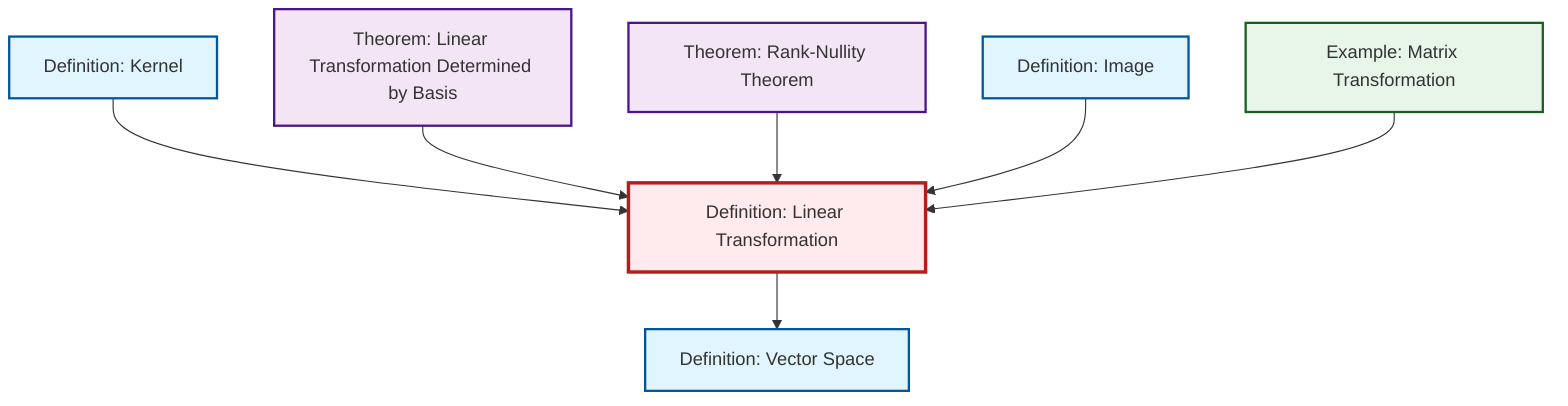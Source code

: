 graph TD
    classDef definition fill:#e1f5fe,stroke:#01579b,stroke-width:2px
    classDef theorem fill:#f3e5f5,stroke:#4a148c,stroke-width:2px
    classDef axiom fill:#fff3e0,stroke:#e65100,stroke-width:2px
    classDef example fill:#e8f5e9,stroke:#1b5e20,stroke-width:2px
    classDef current fill:#ffebee,stroke:#b71c1c,stroke-width:3px
    def-kernel["Definition: Kernel"]:::definition
    def-vector-space["Definition: Vector Space"]:::definition
    thm-rank-nullity["Theorem: Rank-Nullity Theorem"]:::theorem
    thm-linear-transformation-basis["Theorem: Linear Transformation Determined by Basis"]:::theorem
    def-image["Definition: Image"]:::definition
    ex-matrix-transformation["Example: Matrix Transformation"]:::example
    def-linear-transformation["Definition: Linear Transformation"]:::definition
    def-linear-transformation --> def-vector-space
    def-kernel --> def-linear-transformation
    thm-linear-transformation-basis --> def-linear-transformation
    thm-rank-nullity --> def-linear-transformation
    def-image --> def-linear-transformation
    ex-matrix-transformation --> def-linear-transformation
    class def-linear-transformation current